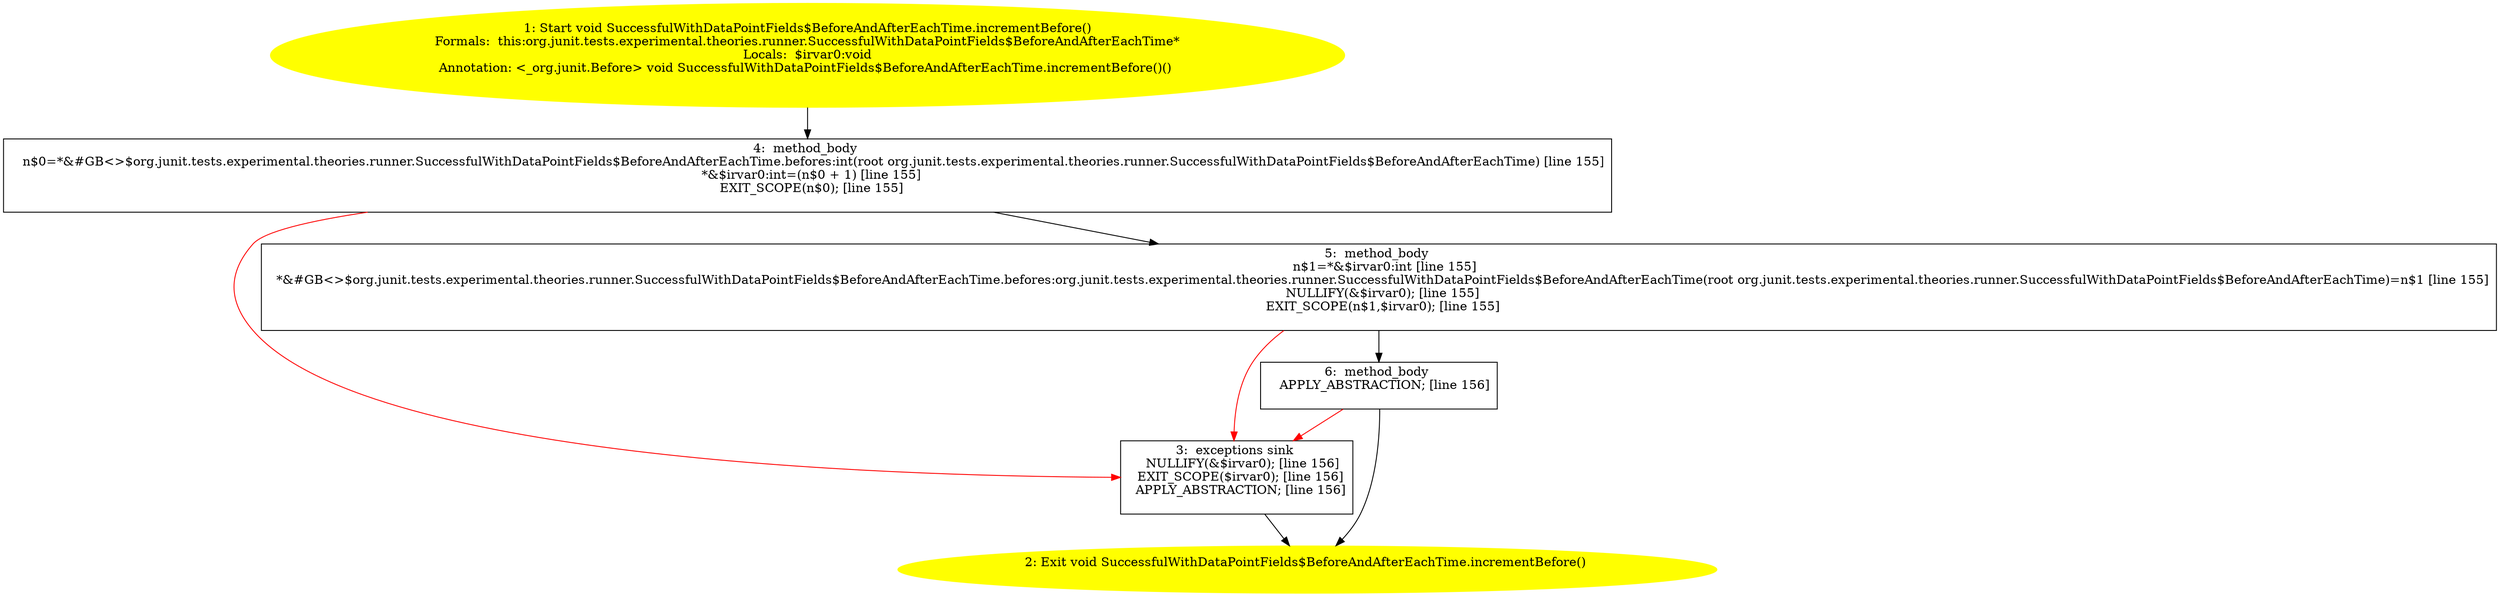 /* @generated */
digraph cfg {
"org.junit.tests.experimental.theories.runner.SuccessfulWithDataPointFields$BeforeAndAfterEachTime.in.8b1d50efd1f930fb024b5e3f6a98c2c5_1" [label="1: Start void SuccessfulWithDataPointFields$BeforeAndAfterEachTime.incrementBefore()\nFormals:  this:org.junit.tests.experimental.theories.runner.SuccessfulWithDataPointFields$BeforeAndAfterEachTime*\nLocals:  $irvar0:void\nAnnotation: <_org.junit.Before> void SuccessfulWithDataPointFields$BeforeAndAfterEachTime.incrementBefore()() \n  " color=yellow style=filled]
	

	 "org.junit.tests.experimental.theories.runner.SuccessfulWithDataPointFields$BeforeAndAfterEachTime.in.8b1d50efd1f930fb024b5e3f6a98c2c5_1" -> "org.junit.tests.experimental.theories.runner.SuccessfulWithDataPointFields$BeforeAndAfterEachTime.in.8b1d50efd1f930fb024b5e3f6a98c2c5_4" ;
"org.junit.tests.experimental.theories.runner.SuccessfulWithDataPointFields$BeforeAndAfterEachTime.in.8b1d50efd1f930fb024b5e3f6a98c2c5_2" [label="2: Exit void SuccessfulWithDataPointFields$BeforeAndAfterEachTime.incrementBefore() \n  " color=yellow style=filled]
	

"org.junit.tests.experimental.theories.runner.SuccessfulWithDataPointFields$BeforeAndAfterEachTime.in.8b1d50efd1f930fb024b5e3f6a98c2c5_3" [label="3:  exceptions sink \n   NULLIFY(&$irvar0); [line 156]\n  EXIT_SCOPE($irvar0); [line 156]\n  APPLY_ABSTRACTION; [line 156]\n " shape="box"]
	

	 "org.junit.tests.experimental.theories.runner.SuccessfulWithDataPointFields$BeforeAndAfterEachTime.in.8b1d50efd1f930fb024b5e3f6a98c2c5_3" -> "org.junit.tests.experimental.theories.runner.SuccessfulWithDataPointFields$BeforeAndAfterEachTime.in.8b1d50efd1f930fb024b5e3f6a98c2c5_2" ;
"org.junit.tests.experimental.theories.runner.SuccessfulWithDataPointFields$BeforeAndAfterEachTime.in.8b1d50efd1f930fb024b5e3f6a98c2c5_4" [label="4:  method_body \n   n$0=*&#GB<>$org.junit.tests.experimental.theories.runner.SuccessfulWithDataPointFields$BeforeAndAfterEachTime.befores:int(root org.junit.tests.experimental.theories.runner.SuccessfulWithDataPointFields$BeforeAndAfterEachTime) [line 155]\n  *&$irvar0:int=(n$0 + 1) [line 155]\n  EXIT_SCOPE(n$0); [line 155]\n " shape="box"]
	

	 "org.junit.tests.experimental.theories.runner.SuccessfulWithDataPointFields$BeforeAndAfterEachTime.in.8b1d50efd1f930fb024b5e3f6a98c2c5_4" -> "org.junit.tests.experimental.theories.runner.SuccessfulWithDataPointFields$BeforeAndAfterEachTime.in.8b1d50efd1f930fb024b5e3f6a98c2c5_5" ;
	 "org.junit.tests.experimental.theories.runner.SuccessfulWithDataPointFields$BeforeAndAfterEachTime.in.8b1d50efd1f930fb024b5e3f6a98c2c5_4" -> "org.junit.tests.experimental.theories.runner.SuccessfulWithDataPointFields$BeforeAndAfterEachTime.in.8b1d50efd1f930fb024b5e3f6a98c2c5_3" [color="red" ];
"org.junit.tests.experimental.theories.runner.SuccessfulWithDataPointFields$BeforeAndAfterEachTime.in.8b1d50efd1f930fb024b5e3f6a98c2c5_5" [label="5:  method_body \n   n$1=*&$irvar0:int [line 155]\n  *&#GB<>$org.junit.tests.experimental.theories.runner.SuccessfulWithDataPointFields$BeforeAndAfterEachTime.befores:org.junit.tests.experimental.theories.runner.SuccessfulWithDataPointFields$BeforeAndAfterEachTime(root org.junit.tests.experimental.theories.runner.SuccessfulWithDataPointFields$BeforeAndAfterEachTime)=n$1 [line 155]\n  NULLIFY(&$irvar0); [line 155]\n  EXIT_SCOPE(n$1,$irvar0); [line 155]\n " shape="box"]
	

	 "org.junit.tests.experimental.theories.runner.SuccessfulWithDataPointFields$BeforeAndAfterEachTime.in.8b1d50efd1f930fb024b5e3f6a98c2c5_5" -> "org.junit.tests.experimental.theories.runner.SuccessfulWithDataPointFields$BeforeAndAfterEachTime.in.8b1d50efd1f930fb024b5e3f6a98c2c5_6" ;
	 "org.junit.tests.experimental.theories.runner.SuccessfulWithDataPointFields$BeforeAndAfterEachTime.in.8b1d50efd1f930fb024b5e3f6a98c2c5_5" -> "org.junit.tests.experimental.theories.runner.SuccessfulWithDataPointFields$BeforeAndAfterEachTime.in.8b1d50efd1f930fb024b5e3f6a98c2c5_3" [color="red" ];
"org.junit.tests.experimental.theories.runner.SuccessfulWithDataPointFields$BeforeAndAfterEachTime.in.8b1d50efd1f930fb024b5e3f6a98c2c5_6" [label="6:  method_body \n   APPLY_ABSTRACTION; [line 156]\n " shape="box"]
	

	 "org.junit.tests.experimental.theories.runner.SuccessfulWithDataPointFields$BeforeAndAfterEachTime.in.8b1d50efd1f930fb024b5e3f6a98c2c5_6" -> "org.junit.tests.experimental.theories.runner.SuccessfulWithDataPointFields$BeforeAndAfterEachTime.in.8b1d50efd1f930fb024b5e3f6a98c2c5_2" ;
	 "org.junit.tests.experimental.theories.runner.SuccessfulWithDataPointFields$BeforeAndAfterEachTime.in.8b1d50efd1f930fb024b5e3f6a98c2c5_6" -> "org.junit.tests.experimental.theories.runner.SuccessfulWithDataPointFields$BeforeAndAfterEachTime.in.8b1d50efd1f930fb024b5e3f6a98c2c5_3" [color="red" ];
}
